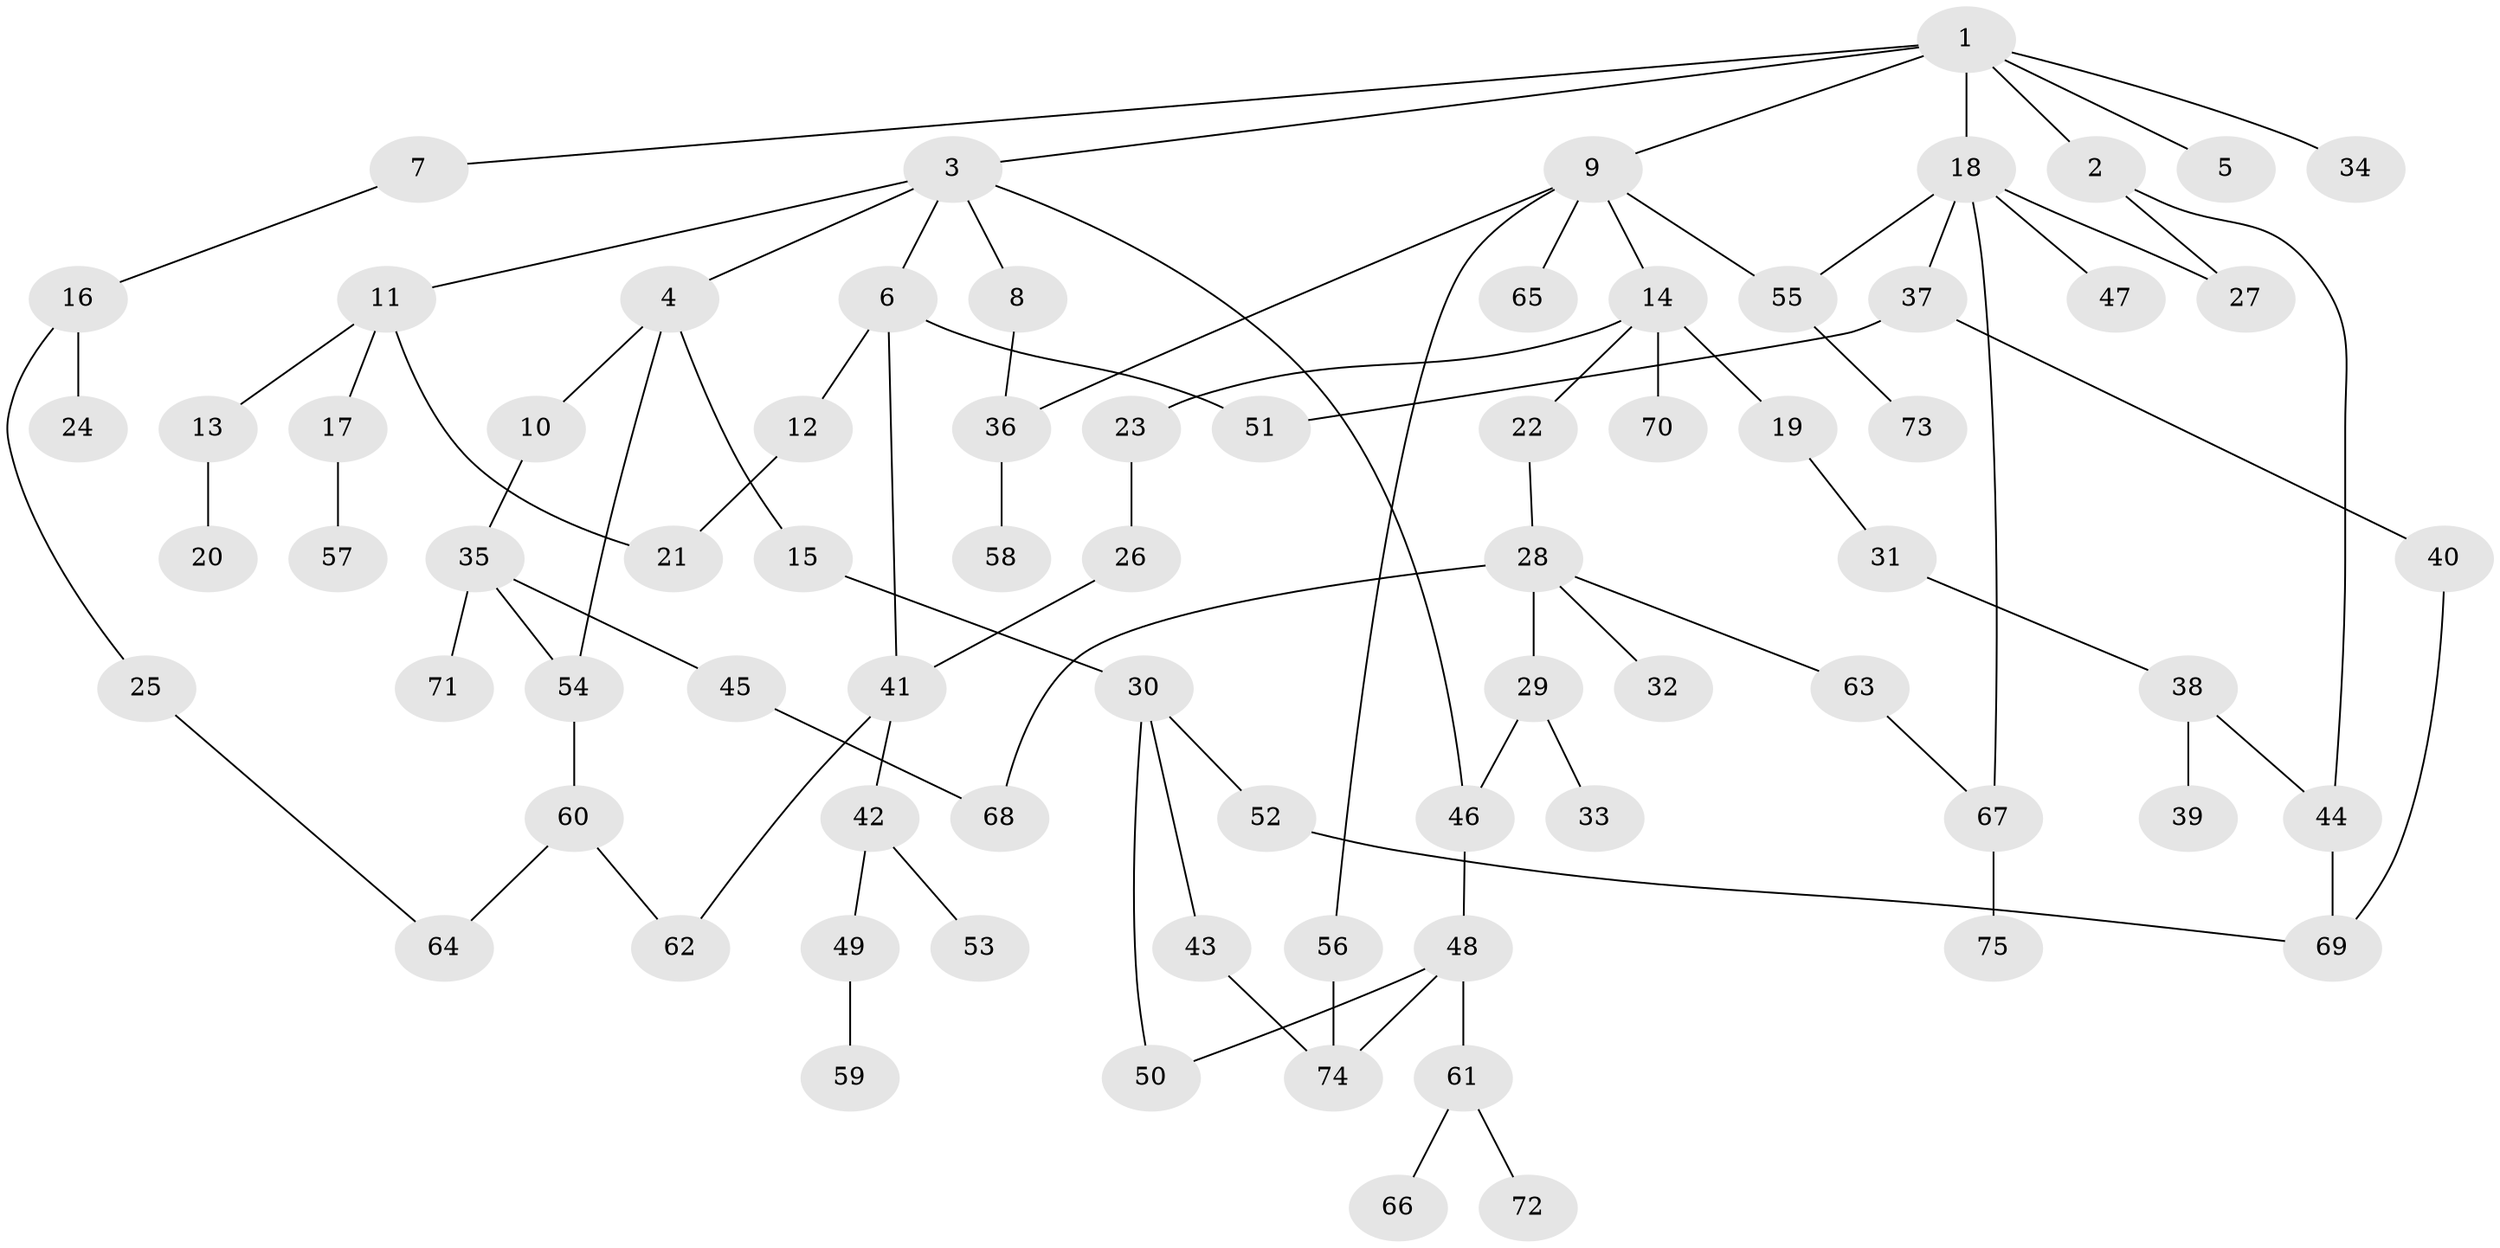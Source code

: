 // Generated by graph-tools (version 1.1) at 2025/00/03/09/25 03:00:56]
// undirected, 75 vertices, 92 edges
graph export_dot {
graph [start="1"]
  node [color=gray90,style=filled];
  1;
  2;
  3;
  4;
  5;
  6;
  7;
  8;
  9;
  10;
  11;
  12;
  13;
  14;
  15;
  16;
  17;
  18;
  19;
  20;
  21;
  22;
  23;
  24;
  25;
  26;
  27;
  28;
  29;
  30;
  31;
  32;
  33;
  34;
  35;
  36;
  37;
  38;
  39;
  40;
  41;
  42;
  43;
  44;
  45;
  46;
  47;
  48;
  49;
  50;
  51;
  52;
  53;
  54;
  55;
  56;
  57;
  58;
  59;
  60;
  61;
  62;
  63;
  64;
  65;
  66;
  67;
  68;
  69;
  70;
  71;
  72;
  73;
  74;
  75;
  1 -- 2;
  1 -- 3;
  1 -- 5;
  1 -- 7;
  1 -- 9;
  1 -- 18;
  1 -- 34;
  2 -- 27;
  2 -- 44;
  3 -- 4;
  3 -- 6;
  3 -- 8;
  3 -- 11;
  3 -- 46;
  4 -- 10;
  4 -- 15;
  4 -- 54;
  6 -- 12;
  6 -- 41;
  6 -- 51;
  7 -- 16;
  8 -- 36;
  9 -- 14;
  9 -- 36;
  9 -- 56;
  9 -- 65;
  9 -- 55;
  10 -- 35;
  11 -- 13;
  11 -- 17;
  11 -- 21;
  12 -- 21;
  13 -- 20;
  14 -- 19;
  14 -- 22;
  14 -- 23;
  14 -- 70;
  15 -- 30;
  16 -- 24;
  16 -- 25;
  17 -- 57;
  18 -- 37;
  18 -- 47;
  18 -- 55;
  18 -- 67;
  18 -- 27;
  19 -- 31;
  22 -- 28;
  23 -- 26;
  25 -- 64;
  26 -- 41;
  28 -- 29;
  28 -- 32;
  28 -- 63;
  28 -- 68;
  29 -- 33;
  29 -- 46;
  30 -- 43;
  30 -- 50;
  30 -- 52;
  31 -- 38;
  35 -- 45;
  35 -- 54;
  35 -- 71;
  36 -- 58;
  37 -- 40;
  37 -- 51;
  38 -- 39;
  38 -- 44;
  40 -- 69;
  41 -- 42;
  41 -- 62;
  42 -- 49;
  42 -- 53;
  43 -- 74;
  44 -- 69;
  45 -- 68;
  46 -- 48;
  48 -- 61;
  48 -- 50;
  48 -- 74;
  49 -- 59;
  52 -- 69;
  54 -- 60;
  55 -- 73;
  56 -- 74;
  60 -- 62;
  60 -- 64;
  61 -- 66;
  61 -- 72;
  63 -- 67;
  67 -- 75;
}
